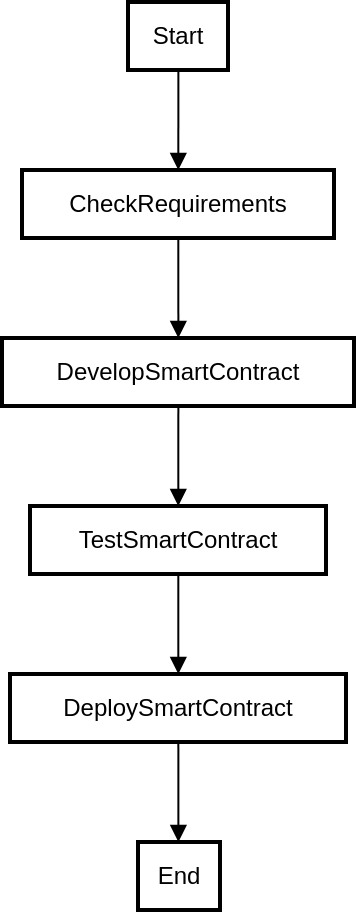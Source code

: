 <mxfile version="24.2.3" type="github">
  <diagram name="Page-1" id="17XvGv0IBDt5OzlLUY-d">
    <mxGraphModel>
      <root>
        <mxCell id="0" />
        <mxCell id="1" parent="0" />
        <mxCell id="2" value="Start" style="whiteSpace=wrap;strokeWidth=2;" vertex="1" parent="1">
          <mxGeometry x="63" width="50" height="34" as="geometry" />
        </mxCell>
        <mxCell id="3" value="CheckRequirements" style="whiteSpace=wrap;strokeWidth=2;" vertex="1" parent="1">
          <mxGeometry x="10" y="84" width="156" height="34" as="geometry" />
        </mxCell>
        <mxCell id="4" value="DevelopSmartContract" style="whiteSpace=wrap;strokeWidth=2;" vertex="1" parent="1">
          <mxGeometry y="168" width="176" height="34" as="geometry" />
        </mxCell>
        <mxCell id="5" value="TestSmartContract" style="whiteSpace=wrap;strokeWidth=2;" vertex="1" parent="1">
          <mxGeometry x="14" y="252" width="148" height="34" as="geometry" />
        </mxCell>
        <mxCell id="6" value="DeploySmartContract" style="whiteSpace=wrap;strokeWidth=2;" vertex="1" parent="1">
          <mxGeometry x="4" y="336" width="168" height="34" as="geometry" />
        </mxCell>
        <mxCell id="7" value="End" style="whiteSpace=wrap;strokeWidth=2;" vertex="1" parent="1">
          <mxGeometry x="68" y="420" width="41" height="34" as="geometry" />
        </mxCell>
        <mxCell id="8" value="" style="curved=1;startArrow=none;endArrow=block;exitX=0.504;exitY=1;entryX=0.501;entryY=0;" edge="1" parent="1" source="2" target="3">
          <mxGeometry relative="1" as="geometry">
            <Array as="points" />
          </mxGeometry>
        </mxCell>
        <mxCell id="9" value="" style="curved=1;startArrow=none;endArrow=block;exitX=0.501;exitY=1;entryX=0.501;entryY=0;" edge="1" parent="1" source="3" target="4">
          <mxGeometry relative="1" as="geometry">
            <Array as="points" />
          </mxGeometry>
        </mxCell>
        <mxCell id="10" value="" style="curved=1;startArrow=none;endArrow=block;exitX=0.501;exitY=1;entryX=0.501;entryY=0;" edge="1" parent="1" source="4" target="5">
          <mxGeometry relative="1" as="geometry">
            <Array as="points" />
          </mxGeometry>
        </mxCell>
        <mxCell id="11" value="" style="curved=1;startArrow=none;endArrow=block;exitX=0.501;exitY=1;entryX=0.501;entryY=0;" edge="1" parent="1" source="5" target="6">
          <mxGeometry relative="1" as="geometry">
            <Array as="points" />
          </mxGeometry>
        </mxCell>
        <mxCell id="12" value="" style="curved=1;startArrow=none;endArrow=block;exitX=0.501;exitY=1;entryX=0.493;entryY=0;" edge="1" parent="1" source="6" target="7">
          <mxGeometry relative="1" as="geometry">
            <Array as="points" />
          </mxGeometry>
        </mxCell>
      </root>
    </mxGraphModel>
  </diagram>
</mxfile>
